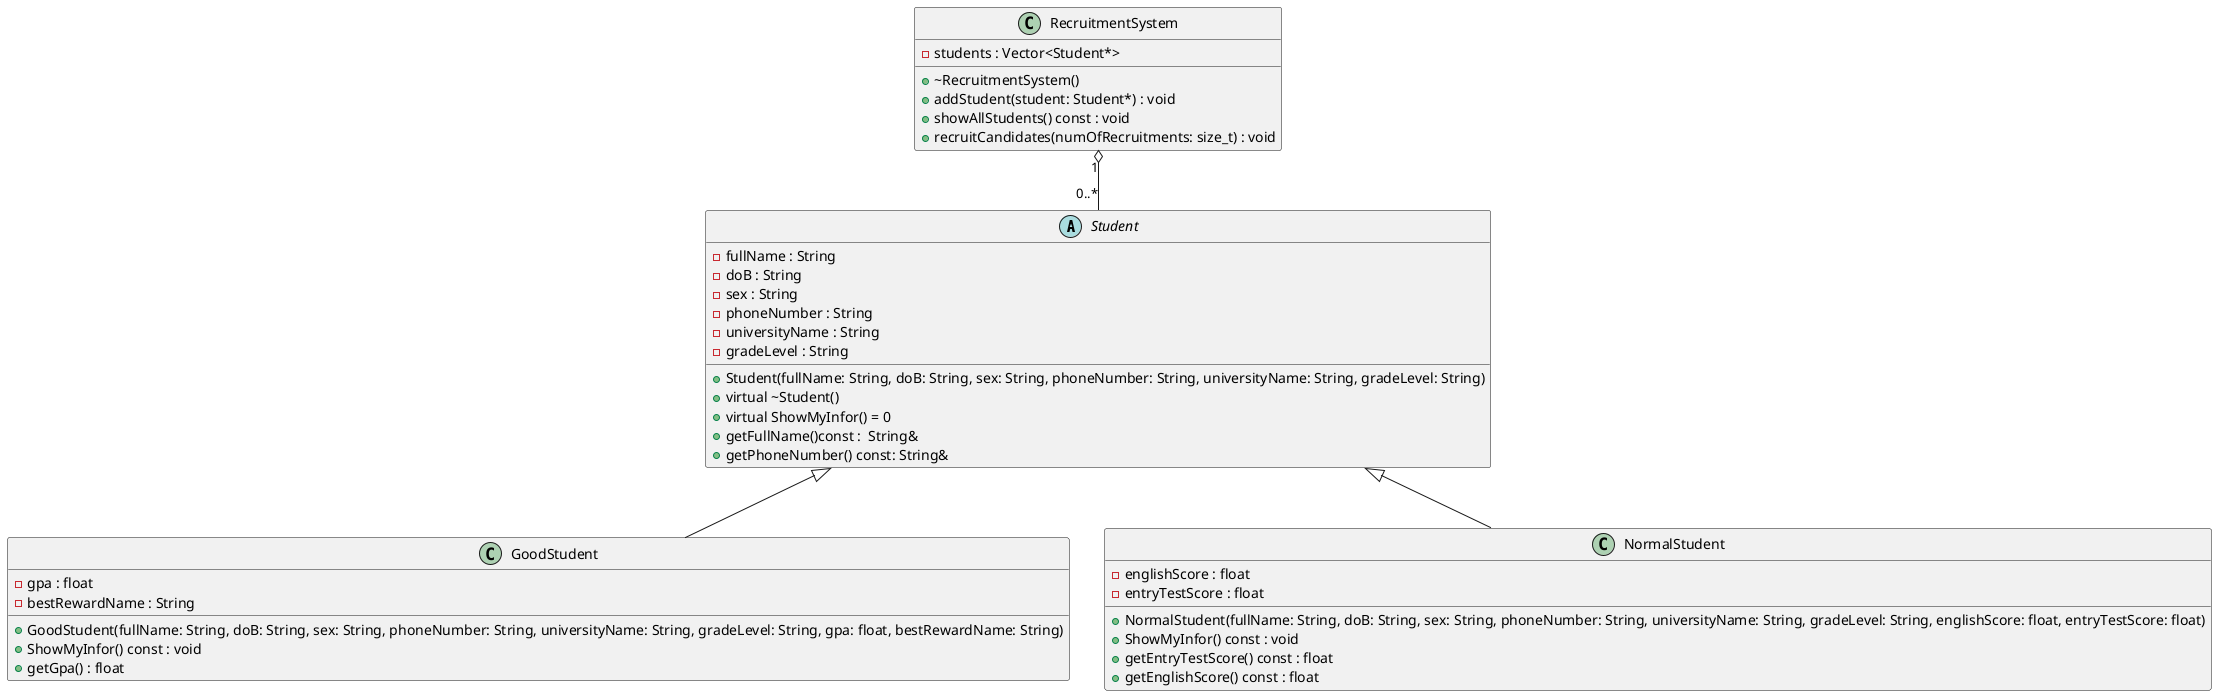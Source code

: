 @startuml RecruitmentSystem

abstract class Student {
    - fullName : String
    - doB : String
    - sex : String
    - phoneNumber : String
    - universityName : String
    - gradeLevel : String
    + Student(fullName: String, doB: String, sex: String, phoneNumber: String, universityName: String, gradeLevel: String)
    + virtual ~Student()
    + virtual ShowMyInfor() = 0 
    + getFullName()const :  String&
    + getPhoneNumber() const: String&
}

class GoodStudent {
    - gpa : float
    - bestRewardName : String
    + GoodStudent(fullName: String, doB: String, sex: String, phoneNumber: String, universityName: String, gradeLevel: String, gpa: float, bestRewardName: String)
    + ShowMyInfor() const : void
    + getGpa() : float
}

class NormalStudent {
    - englishScore : float
    - entryTestScore : float
    + NormalStudent(fullName: String, doB: String, sex: String, phoneNumber: String, universityName: String, gradeLevel: String, englishScore: float, entryTestScore: float)
    + ShowMyInfor() const : void
    + getEntryTestScore() const : float
    + getEnglishScore() const : float
}

class RecruitmentSystem {
    - students : Vector<Student*>
    + ~RecruitmentSystem()
    + addStudent(student: Student*) : void
    + showAllStudents() const : void
    + recruitCandidates(numOfRecruitments: size_t) : void
}

' Relationships
Student <|-- GoodStudent
Student <|-- NormalStudent
RecruitmentSystem "1" o-- "0..*" Student

@enduml
